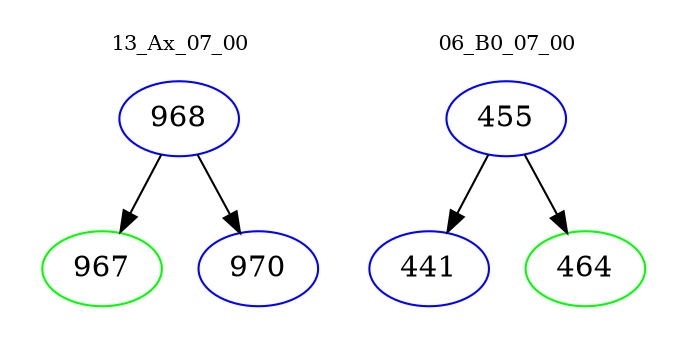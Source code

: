 digraph{
subgraph cluster_0 {
color = white
label = "13_Ax_07_00";
fontsize=10;
T0_968 [label="968", color="blue"]
T0_968 -> T0_967 [color="black"]
T0_967 [label="967", color="green"]
T0_968 -> T0_970 [color="black"]
T0_970 [label="970", color="blue"]
}
subgraph cluster_1 {
color = white
label = "06_B0_07_00";
fontsize=10;
T1_455 [label="455", color="blue"]
T1_455 -> T1_441 [color="black"]
T1_441 [label="441", color="blue"]
T1_455 -> T1_464 [color="black"]
T1_464 [label="464", color="green"]
}
}
